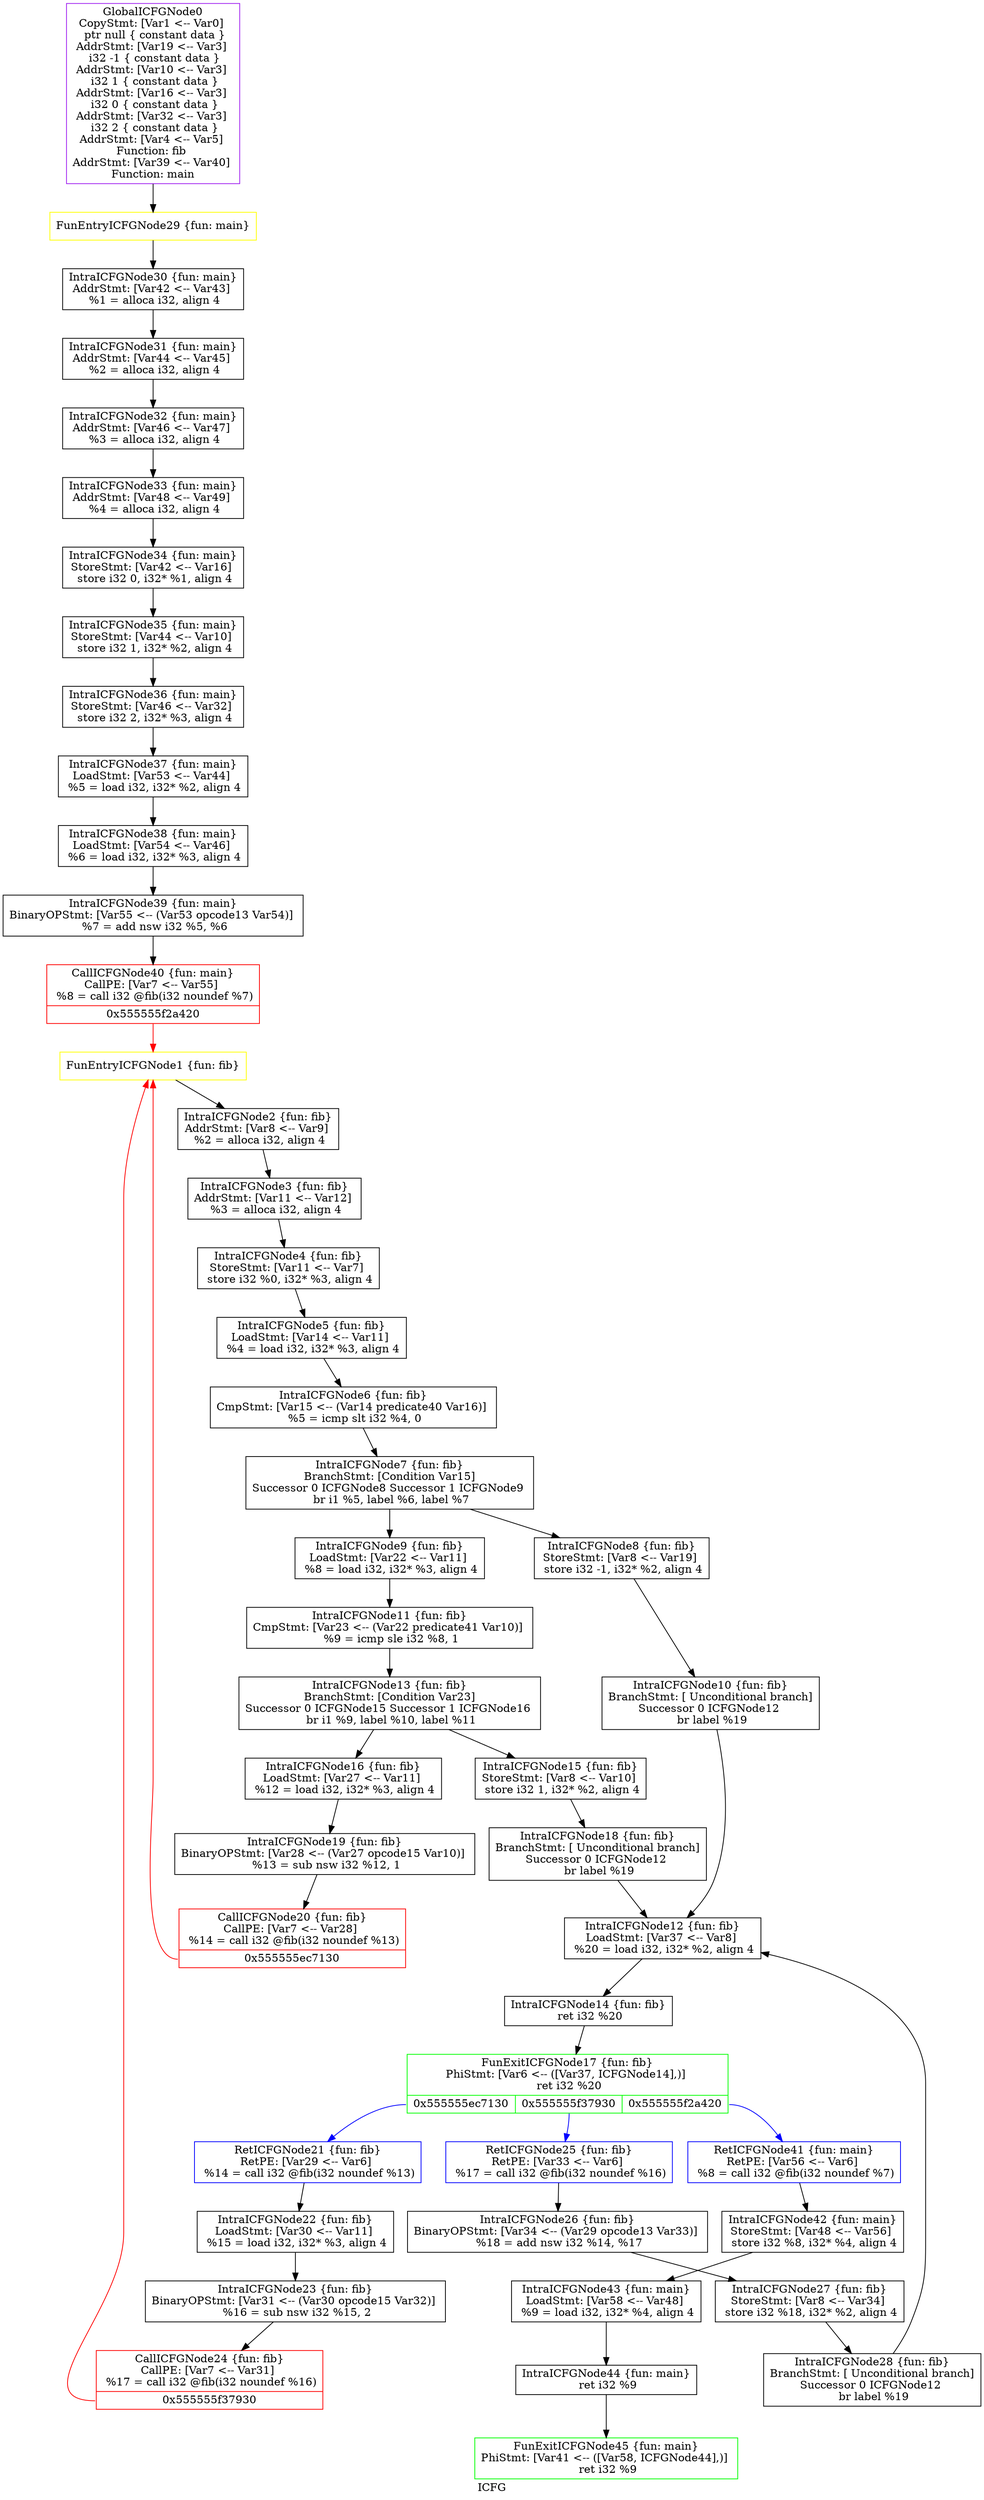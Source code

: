 digraph "ICFG" {
	label="ICFG";

	Node0x555555f44b40 [shape=record,color=purple,label="{GlobalICFGNode0\nCopyStmt: [Var1 \<-- Var0]  \n ptr null \{ constant data \}\nAddrStmt: [Var19 \<-- Var3]  \n i32 -1 \{ constant data \}\nAddrStmt: [Var10 \<-- Var3]  \n i32 1 \{ constant data \}\nAddrStmt: [Var16 \<-- Var3]  \n i32 0 \{ constant data \}\nAddrStmt: [Var32 \<-- Var3]  \n i32 2 \{ constant data \}\nAddrStmt: [Var4 \<-- Var5]  \nFunction: fib \nAddrStmt: [Var39 \<-- Var40]  \nFunction: main }"];
	Node0x555555f44b40 -> Node0x555555ebcfe0[style=solid];
	Node0x555555ec1ef0 [shape=record,color=yellow,label="{FunEntryICFGNode1 \{fun: fib\}}"];
	Node0x555555ec1ef0 -> Node0x555555f384f0[style=solid];
	Node0x555555f384f0 [shape=record,color=black,label="{IntraICFGNode2 \{fun: fib\}\nAddrStmt: [Var8 \<-- Var9]  \n   %2 = alloca i32, align 4 }"];
	Node0x555555f384f0 -> Node0x555555f418d0[style=solid];
	Node0x555555f418d0 [shape=record,color=black,label="{IntraICFGNode3 \{fun: fib\}\nAddrStmt: [Var11 \<-- Var12]  \n   %3 = alloca i32, align 4 }"];
	Node0x555555f418d0 -> Node0x555555f48ce0[style=solid];
	Node0x555555f48ce0 [shape=record,color=black,label="{IntraICFGNode4 \{fun: fib\}\nStoreStmt: [Var11 \<-- Var7]  \n   store i32 %0, i32* %3, align 4 }"];
	Node0x555555f48ce0 -> Node0x555555f3f4d0[style=solid];
	Node0x555555f3f4d0 [shape=record,color=black,label="{IntraICFGNode5 \{fun: fib\}\nLoadStmt: [Var14 \<-- Var11]  \n   %4 = load i32, i32* %3, align 4 }"];
	Node0x555555f3f4d0 -> Node0x555555f49400[style=solid];
	Node0x555555f49400 [shape=record,color=black,label="{IntraICFGNode6 \{fun: fib\}\nCmpStmt: [Var15 \<-- (Var14 predicate40 Var16)]  \n   %5 = icmp slt i32 %4, 0 }"];
	Node0x555555f49400 -> Node0x555555f409a0[style=solid];
	Node0x555555f409a0 [shape=record,color=black,label="{IntraICFGNode7 \{fun: fib\}\nBranchStmt: [Condition Var15]\nSuccessor 0 ICFGNode8   Successor 1 ICFGNode9   \n   br i1 %5, label %6, label %7 }"];
	Node0x555555f409a0 -> Node0x555555eee3e0[style=solid];
	Node0x555555f409a0 -> Node0x555555f0cd70[style=solid];
	Node0x555555eee3e0 [shape=record,color=black,label="{IntraICFGNode8 \{fun: fib\}\nStoreStmt: [Var8 \<-- Var19]  \n   store i32 -1, i32* %2, align 4 }"];
	Node0x555555eee3e0 -> Node0x555555f0bda0[style=solid];
	Node0x555555f0cd70 [shape=record,color=black,label="{IntraICFGNode9 \{fun: fib\}\nLoadStmt: [Var22 \<-- Var11]  \n   %8 = load i32, i32* %3, align 4 }"];
	Node0x555555f0cd70 -> Node0x555555f4a4a0[style=solid];
	Node0x555555f0bda0 [shape=record,color=black,label="{IntraICFGNode10 \{fun: fib\}\nBranchStmt: [ Unconditional branch]\nSuccessor 0 ICFGNode12   \n   br label %19 }"];
	Node0x555555f0bda0 -> Node0x555555f28c70[style=solid];
	Node0x555555f4a4a0 [shape=record,color=black,label="{IntraICFGNode11 \{fun: fib\}\nCmpStmt: [Var23 \<-- (Var22 predicate41 Var10)]  \n   %9 = icmp sle i32 %8, 1 }"];
	Node0x555555f4a4a0 -> Node0x555555f444c0[style=solid];
	Node0x555555f28c70 [shape=record,color=black,label="{IntraICFGNode12 \{fun: fib\}\nLoadStmt: [Var37 \<-- Var8]  \n   %20 = load i32, i32* %2, align 4 }"];
	Node0x555555f28c70 -> Node0x555555f2cb70[style=solid];
	Node0x555555f444c0 [shape=record,color=black,label="{IntraICFGNode13 \{fun: fib\}\nBranchStmt: [Condition Var23]\nSuccessor 0 ICFGNode15   Successor 1 ICFGNode16   \n   br i1 %9, label %10, label %11 }"];
	Node0x555555f444c0 -> Node0x555555f16090[style=solid];
	Node0x555555f444c0 -> Node0x555555f0ebf0[style=solid];
	Node0x555555f2cb70 [shape=record,color=black,label="{IntraICFGNode14 \{fun: fib\}\n   ret i32 %20 }"];
	Node0x555555f2cb70 -> Node0x555555ef1bc0[style=solid];
	Node0x555555f16090 [shape=record,color=black,label="{IntraICFGNode15 \{fun: fib\}\nStoreStmt: [Var8 \<-- Var10]  \n   store i32 1, i32* %2, align 4 }"];
	Node0x555555f16090 -> Node0x555555f419f0[style=solid];
	Node0x555555f0ebf0 [shape=record,color=black,label="{IntraICFGNode16 \{fun: fib\}\nLoadStmt: [Var27 \<-- Var11]  \n   %12 = load i32, i32* %3, align 4 }"];
	Node0x555555f0ebf0 -> Node0x555555ee85e0[style=solid];
	Node0x555555ef1bc0 [shape=record,color=green,label="{FunExitICFGNode17 \{fun: fib\}\nPhiStmt: [Var6 \<-- ([Var37, ICFGNode14],)]  \n   ret i32 %20 |{<s0>0x555555ec7130|<s1>0x555555f37930|<s2>0x555555f2a420}}"];
	Node0x555555ef1bc0:s0 -> Node0x555555ec1db0[style=solid,color=blue];
	Node0x555555ef1bc0:s1 -> Node0x555555ebc410[style=solid,color=blue];
	Node0x555555ef1bc0:s2 -> Node0x555555eabd50[style=solid,color=blue];
	Node0x555555f419f0 [shape=record,color=black,label="{IntraICFGNode18 \{fun: fib\}\nBranchStmt: [ Unconditional branch]\nSuccessor 0 ICFGNode12   \n   br label %19 }"];
	Node0x555555f419f0 -> Node0x555555f28c70[style=solid];
	Node0x555555ee85e0 [shape=record,color=black,label="{IntraICFGNode19 \{fun: fib\}\nBinaryOPStmt: [Var28 \<-- (Var27 opcode15 Var10)]  \n   %13 = sub nsw i32 %12, 1 }"];
	Node0x555555ee85e0 -> Node0x555555f228e0[style=solid];
	Node0x555555f228e0 [shape=record,color=red,label="{CallICFGNode20 \{fun: fib\}\nCallPE: [Var7 \<-- Var28]  \n   %14 = call i32 @fib(i32 noundef %13) |{<s0>0x555555ec7130}}"];
	Node0x555555f228e0:s0 -> Node0x555555ec1ef0[style=solid,color=red];
	Node0x555555ec1db0 [shape=record,color=blue,label="{RetICFGNode21 \{fun: fib\}\nRetPE: [Var29 \<-- Var6]  \n   %14 = call i32 @fib(i32 noundef %13) }"];
	Node0x555555ec1db0 -> Node0x555555f00e50[style=solid];
	Node0x555555f00e50 [shape=record,color=black,label="{IntraICFGNode22 \{fun: fib\}\nLoadStmt: [Var30 \<-- Var11]  \n   %15 = load i32, i32* %3, align 4 }"];
	Node0x555555f00e50 -> Node0x555555f01780[style=solid];
	Node0x555555f01780 [shape=record,color=black,label="{IntraICFGNode23 \{fun: fib\}\nBinaryOPStmt: [Var31 \<-- (Var30 opcode15 Var32)]  \n   %16 = sub nsw i32 %15, 2 }"];
	Node0x555555f01780 -> Node0x555555f0ad00[style=solid];
	Node0x555555f0ad00 [shape=record,color=red,label="{CallICFGNode24 \{fun: fib\}\nCallPE: [Var7 \<-- Var31]  \n   %17 = call i32 @fib(i32 noundef %16) |{<s0>0x555555f37930}}"];
	Node0x555555f0ad00:s0 -> Node0x555555ec1ef0[style=solid,color=red];
	Node0x555555ebc410 [shape=record,color=blue,label="{RetICFGNode25 \{fun: fib\}\nRetPE: [Var33 \<-- Var6]  \n   %17 = call i32 @fib(i32 noundef %16) }"];
	Node0x555555ebc410 -> Node0x555555f0fab0[style=solid];
	Node0x555555f0fab0 [shape=record,color=black,label="{IntraICFGNode26 \{fun: fib\}\nBinaryOPStmt: [Var34 \<-- (Var29 opcode13 Var33)]  \n   %18 = add nsw i32 %14, %17 }"];
	Node0x555555f0fab0 -> Node0x555555eeaf30[style=solid];
	Node0x555555eeaf30 [shape=record,color=black,label="{IntraICFGNode27 \{fun: fib\}\nStoreStmt: [Var8 \<-- Var34]  \n   store i32 %18, i32* %2, align 4 }"];
	Node0x555555eeaf30 -> Node0x555555f2e190[style=solid];
	Node0x555555f2e190 [shape=record,color=black,label="{IntraICFGNode28 \{fun: fib\}\nBranchStmt: [ Unconditional branch]\nSuccessor 0 ICFGNode12   \n   br label %19 }"];
	Node0x555555f2e190 -> Node0x555555f28c70[style=solid];
	Node0x555555ebcfe0 [shape=record,color=yellow,label="{FunEntryICFGNode29 \{fun: main\}}"];
	Node0x555555ebcfe0 -> Node0x555555f3af70[style=solid];
	Node0x555555f3af70 [shape=record,color=black,label="{IntraICFGNode30 \{fun: main\}\nAddrStmt: [Var42 \<-- Var43]  \n   %1 = alloca i32, align 4 }"];
	Node0x555555f3af70 -> Node0x555555eee930[style=solid];
	Node0x555555eee930 [shape=record,color=black,label="{IntraICFGNode31 \{fun: main\}\nAddrStmt: [Var44 \<-- Var45]  \n   %2 = alloca i32, align 4 }"];
	Node0x555555eee930 -> Node0x555555ef3c60[style=solid];
	Node0x555555ef3c60 [shape=record,color=black,label="{IntraICFGNode32 \{fun: main\}\nAddrStmt: [Var46 \<-- Var47]  \n   %3 = alloca i32, align 4 }"];
	Node0x555555ef3c60 -> Node0x555555eb8fa0[style=solid];
	Node0x555555eb8fa0 [shape=record,color=black,label="{IntraICFGNode33 \{fun: main\}\nAddrStmt: [Var48 \<-- Var49]  \n   %4 = alloca i32, align 4 }"];
	Node0x555555eb8fa0 -> Node0x555555f02b10[style=solid];
	Node0x555555f02b10 [shape=record,color=black,label="{IntraICFGNode34 \{fun: main\}\nStoreStmt: [Var42 \<-- Var16]  \n   store i32 0, i32* %1, align 4 }"];
	Node0x555555f02b10 -> Node0x555555ee6690[style=solid];
	Node0x555555ee6690 [shape=record,color=black,label="{IntraICFGNode35 \{fun: main\}\nStoreStmt: [Var44 \<-- Var10]  \n   store i32 1, i32* %2, align 4 }"];
	Node0x555555ee6690 -> Node0x555555ed59b0[style=solid];
	Node0x555555ed59b0 [shape=record,color=black,label="{IntraICFGNode36 \{fun: main\}\nStoreStmt: [Var46 \<-- Var32]  \n   store i32 2, i32* %3, align 4 }"];
	Node0x555555ed59b0 -> Node0x555555f10140[style=solid];
	Node0x555555f10140 [shape=record,color=black,label="{IntraICFGNode37 \{fun: main\}\nLoadStmt: [Var53 \<-- Var44]  \n   %5 = load i32, i32* %2, align 4 }"];
	Node0x555555f10140 -> Node0x555555edafc0[style=solid];
	Node0x555555edafc0 [shape=record,color=black,label="{IntraICFGNode38 \{fun: main\}\nLoadStmt: [Var54 \<-- Var46]  \n   %6 = load i32, i32* %3, align 4 }"];
	Node0x555555edafc0 -> Node0x555555ed6dd0[style=solid];
	Node0x555555ed6dd0 [shape=record,color=black,label="{IntraICFGNode39 \{fun: main\}\nBinaryOPStmt: [Var55 \<-- (Var53 opcode13 Var54)]  \n   %7 = add nsw i32 %5, %6 }"];
	Node0x555555ed6dd0 -> Node0x555555ebc4f0[style=solid];
	Node0x555555ebc4f0 [shape=record,color=red,label="{CallICFGNode40 \{fun: main\}\nCallPE: [Var7 \<-- Var55]  \n   %8 = call i32 @fib(i32 noundef %7) |{<s0>0x555555f2a420}}"];
	Node0x555555ebc4f0:s0 -> Node0x555555ec1ef0[style=solid,color=red];
	Node0x555555eabd50 [shape=record,color=blue,label="{RetICFGNode41 \{fun: main\}\nRetPE: [Var56 \<-- Var6]  \n   %8 = call i32 @fib(i32 noundef %7) }"];
	Node0x555555eabd50 -> Node0x555555f2fc00[style=solid];
	Node0x555555f2fc00 [shape=record,color=black,label="{IntraICFGNode42 \{fun: main\}\nStoreStmt: [Var48 \<-- Var56]  \n   store i32 %8, i32* %4, align 4 }"];
	Node0x555555f2fc00 -> Node0x555555f3d7a0[style=solid];
	Node0x555555f3d7a0 [shape=record,color=black,label="{IntraICFGNode43 \{fun: main\}\nLoadStmt: [Var58 \<-- Var48]  \n   %9 = load i32, i32* %4, align 4 }"];
	Node0x555555f3d7a0 -> Node0x555555f03050[style=solid];
	Node0x555555f03050 [shape=record,color=black,label="{IntraICFGNode44 \{fun: main\}\n   ret i32 %9 }"];
	Node0x555555f03050 -> Node0x555555f3d030[style=solid];
	Node0x555555f3d030 [shape=record,color=green,label="{FunExitICFGNode45 \{fun: main\}\nPhiStmt: [Var41 \<-- ([Var58, ICFGNode44],)]  \n   ret i32 %9 }"];
}
